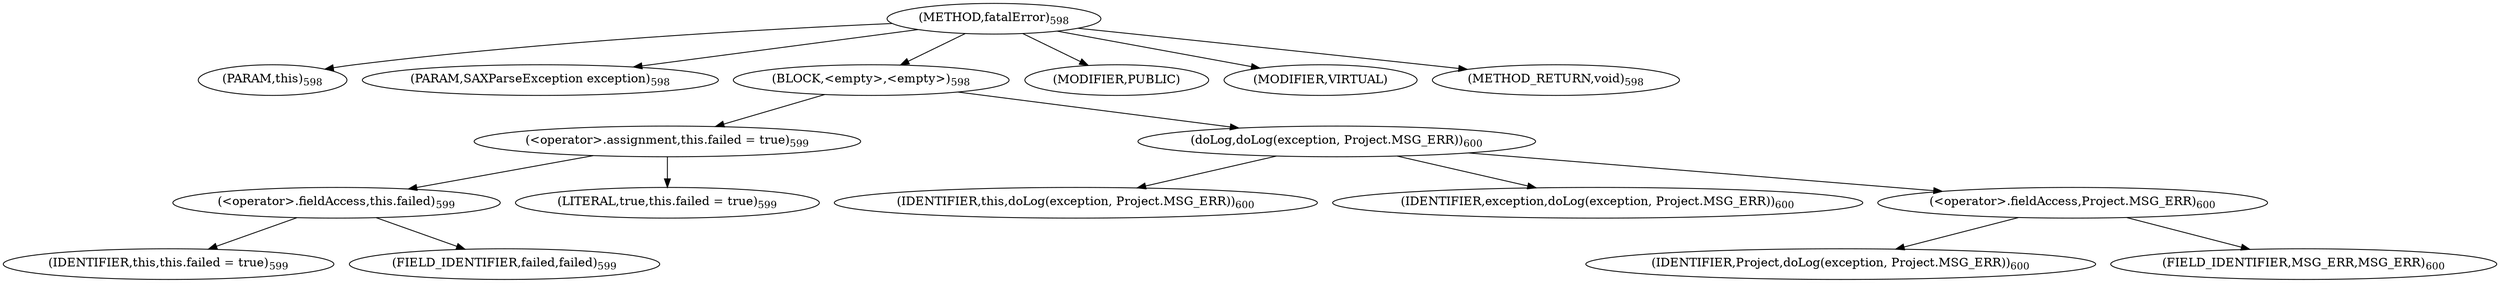 digraph "fatalError" {  
"1230" [label = <(METHOD,fatalError)<SUB>598</SUB>> ]
"67" [label = <(PARAM,this)<SUB>598</SUB>> ]
"1231" [label = <(PARAM,SAXParseException exception)<SUB>598</SUB>> ]
"1232" [label = <(BLOCK,&lt;empty&gt;,&lt;empty&gt;)<SUB>598</SUB>> ]
"1233" [label = <(&lt;operator&gt;.assignment,this.failed = true)<SUB>599</SUB>> ]
"1234" [label = <(&lt;operator&gt;.fieldAccess,this.failed)<SUB>599</SUB>> ]
"1235" [label = <(IDENTIFIER,this,this.failed = true)<SUB>599</SUB>> ]
"1236" [label = <(FIELD_IDENTIFIER,failed,failed)<SUB>599</SUB>> ]
"1237" [label = <(LITERAL,true,this.failed = true)<SUB>599</SUB>> ]
"1238" [label = <(doLog,doLog(exception, Project.MSG_ERR))<SUB>600</SUB>> ]
"66" [label = <(IDENTIFIER,this,doLog(exception, Project.MSG_ERR))<SUB>600</SUB>> ]
"1239" [label = <(IDENTIFIER,exception,doLog(exception, Project.MSG_ERR))<SUB>600</SUB>> ]
"1240" [label = <(&lt;operator&gt;.fieldAccess,Project.MSG_ERR)<SUB>600</SUB>> ]
"1241" [label = <(IDENTIFIER,Project,doLog(exception, Project.MSG_ERR))<SUB>600</SUB>> ]
"1242" [label = <(FIELD_IDENTIFIER,MSG_ERR,MSG_ERR)<SUB>600</SUB>> ]
"1243" [label = <(MODIFIER,PUBLIC)> ]
"1244" [label = <(MODIFIER,VIRTUAL)> ]
"1245" [label = <(METHOD_RETURN,void)<SUB>598</SUB>> ]
  "1230" -> "67" 
  "1230" -> "1231" 
  "1230" -> "1232" 
  "1230" -> "1243" 
  "1230" -> "1244" 
  "1230" -> "1245" 
  "1232" -> "1233" 
  "1232" -> "1238" 
  "1233" -> "1234" 
  "1233" -> "1237" 
  "1234" -> "1235" 
  "1234" -> "1236" 
  "1238" -> "66" 
  "1238" -> "1239" 
  "1238" -> "1240" 
  "1240" -> "1241" 
  "1240" -> "1242" 
}
